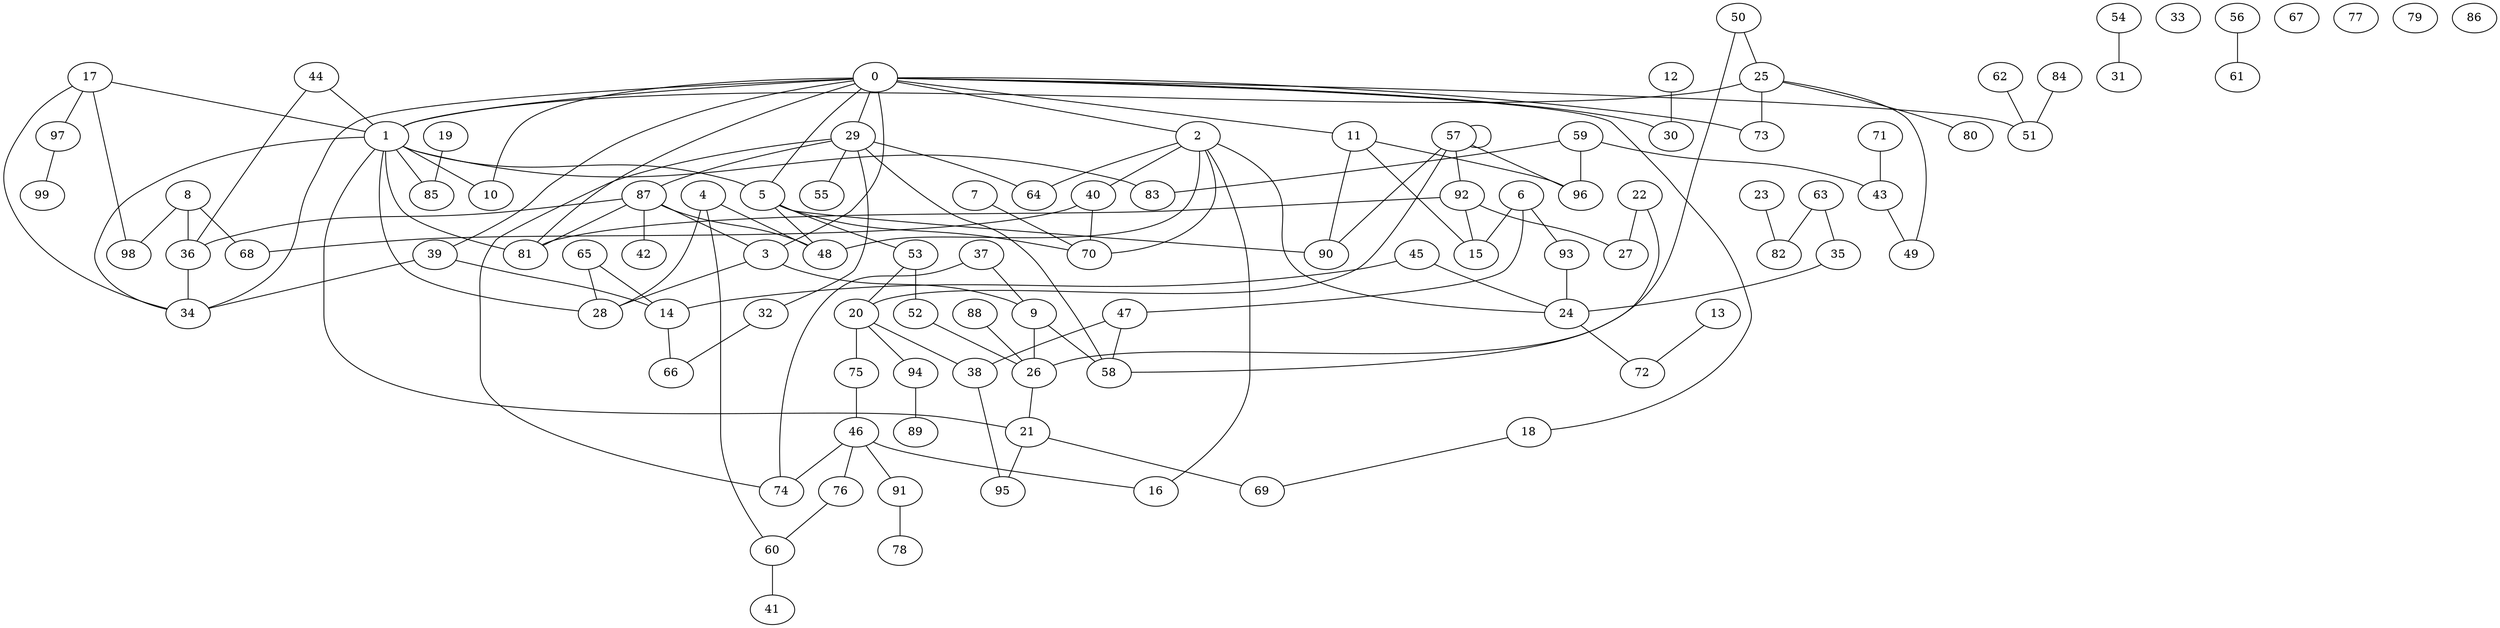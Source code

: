 graph G {
  0;
  1;
  2;
  3;
  4;
  5;
  6;
  7;
  8;
  9;
  10;
  11;
  12;
  13;
  14;
  15;
  16;
  17;
  18;
  19;
  20;
  21;
  22;
  23;
  24;
  25;
  26;
  27;
  28;
  29;
  30;
  31;
  32;
  33;
  34;
  35;
  36;
  37;
  38;
  39;
  40;
  41;
  42;
  43;
  44;
  45;
  46;
  47;
  48;
  49;
  50;
  51;
  52;
  53;
  54;
  55;
  56;
  57;
  58;
  59;
  60;
  61;
  62;
  63;
  64;
  65;
  66;
  67;
  68;
  69;
  70;
  71;
  72;
  73;
  74;
  75;
  76;
  77;
  78;
  79;
  80;
  81;
  82;
  83;
  84;
  85;
  86;
  87;
  88;
  89;
  90;
  91;
  92;
  93;
  94;
  95;
  96;
  97;
  98;
  99;
   0 -- 1;
   0 -- 2;
   0 -- 3;
   0 -- 10;
   0 -- 11;
   0 -- 18;
   0 -- 29;
   0 -- 30;
   0 -- 34;
   0 -- 39;
   0 -- 51;
   0 -- 73;
   0 -- 81;
   1 -- 5;
   1 -- 10;
   1 -- 21;
   1 -- 28;
   1 -- 34;
   1 -- 81;
   1 -- 83;
   1 -- 85;
   2 -- 16;
   2 -- 24;
   2 -- 40;
   2 -- 48;
   2 -- 64;
   2 -- 70;
   3 -- 9;
   3 -- 28;
   4 -- 28;
   4 -- 48;
   4 -- 60;
   5 -- 0;
   5 -- 48;
   5 -- 53;
   5 -- 70;
   5 -- 90;
   6 -- 15;
   6 -- 47;
   6 -- 93;
   7 -- 70;
   8 -- 36;
   8 -- 68;
   8 -- 98;
   9 -- 26;
   9 -- 58;
   11 -- 15;
   11 -- 90;
   11 -- 96;
   12 -- 30;
   13 -- 72;
   14 -- 66;
   17 -- 1;
   17 -- 34;
   17 -- 97;
   17 -- 98;
   18 -- 69;
   19 -- 85;
   20 -- 38;
   20 -- 75;
   20 -- 94;
   21 -- 69;
   21 -- 95;
   22 -- 27;
   22 -- 58;
   23 -- 82;
   24 -- 72;
   25 -- 1;
   25 -- 49;
   25 -- 73;
   25 -- 80;
   26 -- 21;
   29 -- 32;
   29 -- 55;
   29 -- 58;
   29 -- 64;
   29 -- 74;
   29 -- 87;
   32 -- 66;
   35 -- 24;
   36 -- 34;
   37 -- 9;
   37 -- 74;
   38 -- 95;
   39 -- 14;
   39 -- 34;
   40 -- 68;
   40 -- 70;
   43 -- 49;
   44 -- 1;
   44 -- 36;
   45 -- 14;
   45 -- 24;
   46 -- 16;
   46 -- 74;
   46 -- 76;
   46 -- 91;
   47 -- 38;
   47 -- 58;
   50 -- 25;
   50 -- 26;
   52 -- 26;
   53 -- 20;
   53 -- 52;
   54 -- 31;
   56 -- 61;
   57 -- 20;
   57 -- 57;
   57 -- 90;
   57 -- 92;
   57 -- 96;
   59 -- 43;
   59 -- 83;
   59 -- 96;
   60 -- 41;
   62 -- 51;
   63 -- 35;
   63 -- 82;
   65 -- 14;
   65 -- 28;
   71 -- 43;
   75 -- 46;
   76 -- 60;
   84 -- 51;
   87 -- 3;
   87 -- 36;
   87 -- 42;
   87 -- 48;
   87 -- 81;
   88 -- 26;
   91 -- 78;
   92 -- 15;
   92 -- 27;
   92 -- 81;
   93 -- 24;
   94 -- 89;
   97 -- 99;
}
